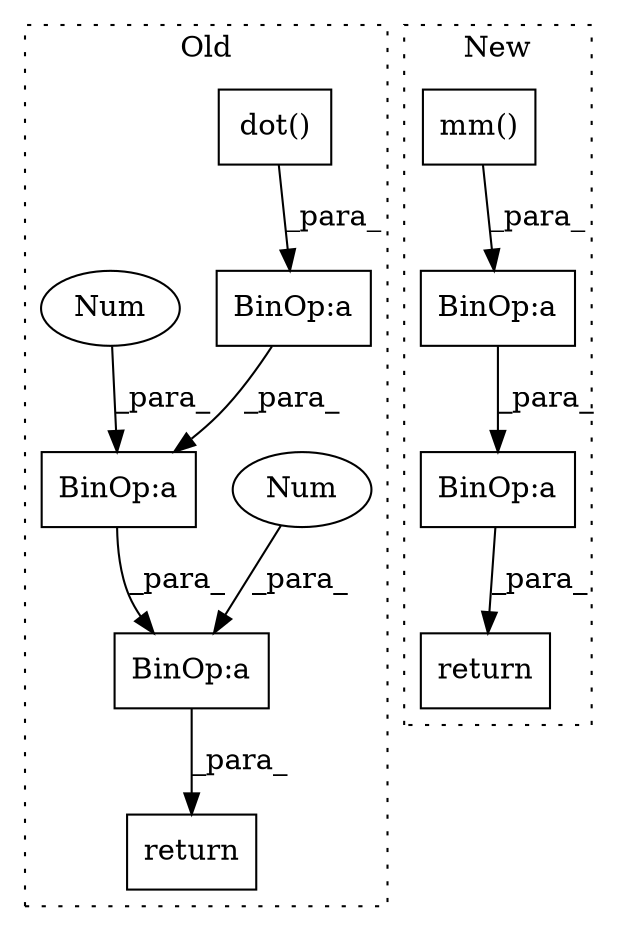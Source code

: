 digraph G {
subgraph cluster0 {
1 [label="dot()" a="75" s="391,415" l="7,1" shape="box"];
3 [label="return" a="93" s="1017" l="7" shape="box"];
4 [label="BinOp:a" a="82" s="452" l="3" shape="box"];
5 [label="BinOp:a" a="82" s="475" l="2" shape="box"];
7 [label="Num" a="76" s="450" l="2" shape="ellipse"];
9 [label="Num" a="76" s="477" l="1" shape="ellipse"];
10 [label="BinOp:a" a="82" s="388" l="3" shape="box"];
label = "Old";
style="dotted";
}
subgraph cluster1 {
2 [label="return" a="93" s="1172" l="7" shape="box"];
6 [label="BinOp:a" a="82" s="459" l="3" shape="box"];
8 [label="BinOp:a" a="82" s="610" l="2" shape="box"];
11 [label="mm()" a="75" s="462,497" l="9,1" shape="box"];
label = "New";
style="dotted";
}
1 -> 10 [label="_para_"];
4 -> 3 [label="_para_"];
5 -> 4 [label="_para_"];
6 -> 8 [label="_para_"];
7 -> 4 [label="_para_"];
8 -> 2 [label="_para_"];
9 -> 5 [label="_para_"];
10 -> 5 [label="_para_"];
11 -> 6 [label="_para_"];
}